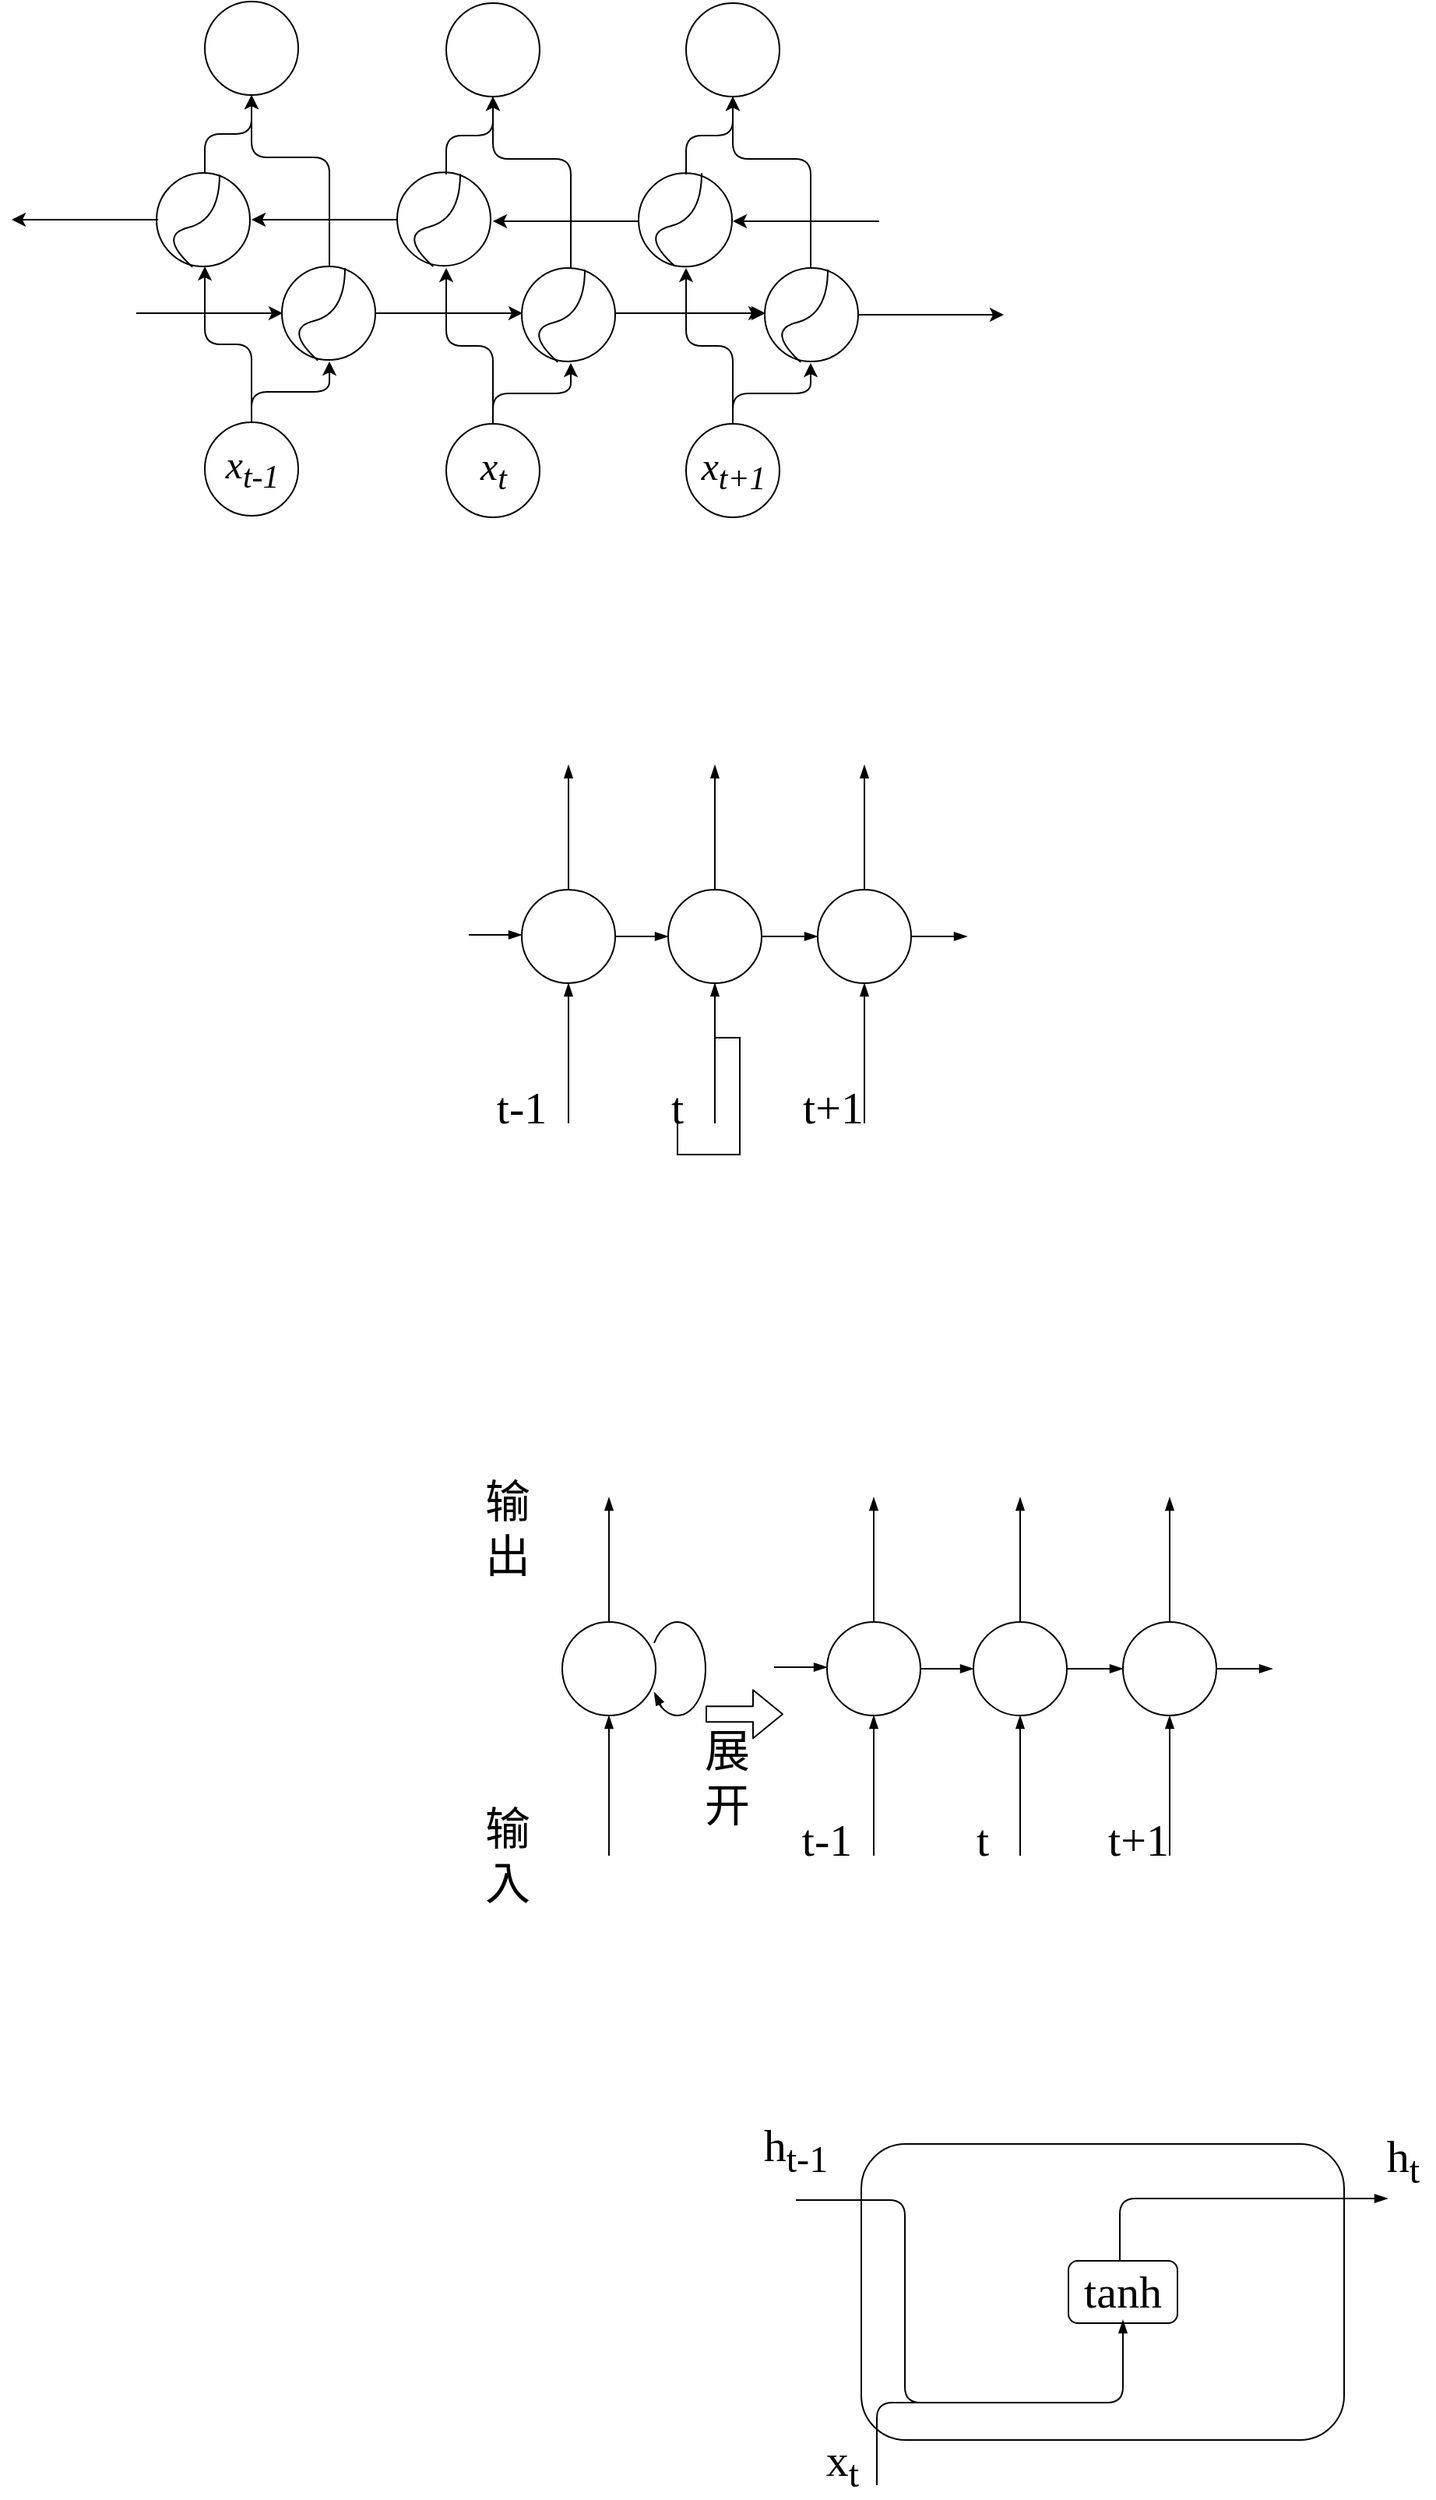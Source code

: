 <mxfile version="12.8.2" type="github">
  <diagram id="_MeufivQ26MiJXYKcV9G" name="Page-1">
    <mxGraphModel dx="1714" dy="1605" grid="1" gridSize="10" guides="1" tooltips="1" connect="1" arrows="1" fold="1" page="1" pageScale="1" pageWidth="827" pageHeight="1169" math="0" shadow="0">
      <root>
        <mxCell id="0" />
        <mxCell id="1" parent="0" />
        <mxCell id="vhjrgtWLvvNyjYg3xXW3-5" value="" style="edgeStyle=orthogonalEdgeStyle;rounded=0;orthogonalLoop=1;jettySize=auto;html=1;endArrow=blockThin;endFill=1;fontFamily=Times New Roman;fontSize=29;" parent="1" source="vhjrgtWLvvNyjYg3xXW3-1" edge="1">
          <mxGeometry relative="1" as="geometry">
            <mxPoint x="330" y="600" as="targetPoint" />
          </mxGeometry>
        </mxCell>
        <mxCell id="vhjrgtWLvvNyjYg3xXW3-1" value="" style="ellipse;whiteSpace=wrap;html=1;aspect=fixed;fontFamily=Times New Roman;fontSize=29;" parent="1" vertex="1">
          <mxGeometry x="300" y="680" width="60" height="60" as="geometry" />
        </mxCell>
        <mxCell id="vhjrgtWLvvNyjYg3xXW3-6" value="" style="endArrow=blockThin;html=1;entryX=0.5;entryY=1;entryDx=0;entryDy=0;endFill=1;fontFamily=Times New Roman;fontSize=29;" parent="1" target="vhjrgtWLvvNyjYg3xXW3-1" edge="1">
          <mxGeometry width="50" height="50" relative="1" as="geometry">
            <mxPoint x="330" y="830" as="sourcePoint" />
            <mxPoint x="310" y="770" as="targetPoint" />
          </mxGeometry>
        </mxCell>
        <mxCell id="vhjrgtWLvvNyjYg3xXW3-7" value="" style="verticalLabelPosition=bottom;verticalAlign=top;html=1;shape=mxgraph.basic.arc;startAngle=0.343;endAngle=0.124;rotation=-180;gradientColor=none;allowArrows=1;fontFamily=Times New Roman;fontSize=29;" parent="1" vertex="1">
          <mxGeometry x="356" y="680" width="36" height="60" as="geometry" />
        </mxCell>
        <mxCell id="vhjrgtWLvvNyjYg3xXW3-8" value="" style="endArrow=blockThin;html=1;endFill=1;fontFamily=Times New Roman;fontSize=29;" parent="1" edge="1">
          <mxGeometry width="50" height="50" relative="1" as="geometry">
            <mxPoint x="364" y="735" as="sourcePoint" />
            <mxPoint x="359" y="725" as="targetPoint" />
          </mxGeometry>
        </mxCell>
        <mxCell id="vhjrgtWLvvNyjYg3xXW3-10" value="" style="edgeStyle=orthogonalEdgeStyle;rounded=0;orthogonalLoop=1;jettySize=auto;html=1;endArrow=blockThin;endFill=1;fontFamily=Times New Roman;fontSize=29;" parent="1" source="vhjrgtWLvvNyjYg3xXW3-11" edge="1">
          <mxGeometry relative="1" as="geometry">
            <mxPoint x="500" y="600" as="targetPoint" />
          </mxGeometry>
        </mxCell>
        <mxCell id="vhjrgtWLvvNyjYg3xXW3-16" value="" style="edgeStyle=orthogonalEdgeStyle;rounded=0;orthogonalLoop=1;jettySize=auto;html=1;endArrow=blockThin;endFill=1;fontFamily=Times New Roman;fontSize=29;" parent="1" source="vhjrgtWLvvNyjYg3xXW3-11" target="vhjrgtWLvvNyjYg3xXW3-14" edge="1">
          <mxGeometry relative="1" as="geometry" />
        </mxCell>
        <mxCell id="vhjrgtWLvvNyjYg3xXW3-11" value="" style="ellipse;whiteSpace=wrap;html=1;aspect=fixed;fontFamily=Times New Roman;fontSize=29;" parent="1" vertex="1">
          <mxGeometry x="470" y="680" width="60" height="60" as="geometry" />
        </mxCell>
        <mxCell id="vhjrgtWLvvNyjYg3xXW3-12" value="" style="endArrow=blockThin;html=1;entryX=0.5;entryY=1;entryDx=0;entryDy=0;endFill=1;fontFamily=Times New Roman;fontSize=29;" parent="1" target="vhjrgtWLvvNyjYg3xXW3-11" edge="1">
          <mxGeometry width="50" height="50" relative="1" as="geometry">
            <mxPoint x="500" y="830" as="sourcePoint" />
            <mxPoint x="480" y="770" as="targetPoint" />
          </mxGeometry>
        </mxCell>
        <mxCell id="vhjrgtWLvvNyjYg3xXW3-13" value="" style="edgeStyle=orthogonalEdgeStyle;rounded=0;orthogonalLoop=1;jettySize=auto;html=1;endArrow=blockThin;endFill=1;fontFamily=Times New Roman;fontSize=29;" parent="1" source="vhjrgtWLvvNyjYg3xXW3-14" edge="1">
          <mxGeometry relative="1" as="geometry">
            <mxPoint x="594" y="600" as="targetPoint" />
          </mxGeometry>
        </mxCell>
        <mxCell id="vhjrgtWLvvNyjYg3xXW3-22" value="" style="edgeStyle=orthogonalEdgeStyle;rounded=0;orthogonalLoop=1;jettySize=auto;html=1;endArrow=blockThin;endFill=1;fontFamily=Times New Roman;fontSize=29;" parent="1" source="vhjrgtWLvvNyjYg3xXW3-14" target="vhjrgtWLvvNyjYg3xXW3-20" edge="1">
          <mxGeometry relative="1" as="geometry" />
        </mxCell>
        <mxCell id="vhjrgtWLvvNyjYg3xXW3-14" value="" style="ellipse;whiteSpace=wrap;html=1;aspect=fixed;fontFamily=Times New Roman;fontSize=29;" parent="1" vertex="1">
          <mxGeometry x="564" y="680" width="60" height="60" as="geometry" />
        </mxCell>
        <mxCell id="vhjrgtWLvvNyjYg3xXW3-15" value="" style="endArrow=blockThin;html=1;entryX=0.5;entryY=1;entryDx=0;entryDy=0;endFill=1;fontFamily=Times New Roman;fontSize=29;" parent="1" target="vhjrgtWLvvNyjYg3xXW3-14" edge="1">
          <mxGeometry width="50" height="50" relative="1" as="geometry">
            <mxPoint x="594" y="830" as="sourcePoint" />
            <mxPoint x="574" y="770" as="targetPoint" />
          </mxGeometry>
        </mxCell>
        <mxCell id="vhjrgtWLvvNyjYg3xXW3-19" value="" style="edgeStyle=orthogonalEdgeStyle;rounded=0;orthogonalLoop=1;jettySize=auto;html=1;endArrow=blockThin;endFill=1;fontFamily=Times New Roman;fontSize=29;" parent="1" source="vhjrgtWLvvNyjYg3xXW3-20" edge="1">
          <mxGeometry relative="1" as="geometry">
            <mxPoint x="690" y="600" as="targetPoint" />
          </mxGeometry>
        </mxCell>
        <mxCell id="vhjrgtWLvvNyjYg3xXW3-20" value="" style="ellipse;whiteSpace=wrap;html=1;aspect=fixed;fontFamily=Times New Roman;fontSize=29;" parent="1" vertex="1">
          <mxGeometry x="660" y="680" width="60" height="60" as="geometry" />
        </mxCell>
        <mxCell id="vhjrgtWLvvNyjYg3xXW3-21" value="" style="endArrow=blockThin;html=1;entryX=0.5;entryY=1;entryDx=0;entryDy=0;endFill=1;fontFamily=Times New Roman;fontSize=29;" parent="1" target="vhjrgtWLvvNyjYg3xXW3-20" edge="1">
          <mxGeometry width="50" height="50" relative="1" as="geometry">
            <mxPoint x="690" y="830" as="sourcePoint" />
            <mxPoint x="670" y="770" as="targetPoint" />
          </mxGeometry>
        </mxCell>
        <mxCell id="vhjrgtWLvvNyjYg3xXW3-23" value="" style="edgeStyle=orthogonalEdgeStyle;rounded=0;orthogonalLoop=1;jettySize=auto;html=1;endArrow=blockThin;endFill=1;fontFamily=Times New Roman;fontSize=29;" parent="1" edge="1">
          <mxGeometry relative="1" as="geometry">
            <mxPoint x="720" y="710" as="sourcePoint" />
            <mxPoint x="756" y="710" as="targetPoint" />
          </mxGeometry>
        </mxCell>
        <mxCell id="vhjrgtWLvvNyjYg3xXW3-24" value="" style="edgeStyle=orthogonalEdgeStyle;rounded=0;orthogonalLoop=1;jettySize=auto;html=1;endArrow=blockThin;endFill=1;fontFamily=Times New Roman;fontSize=29;" parent="1" edge="1">
          <mxGeometry relative="1" as="geometry">
            <mxPoint x="436" y="709" as="sourcePoint" />
            <mxPoint x="470" y="709" as="targetPoint" />
          </mxGeometry>
        </mxCell>
        <mxCell id="vhjrgtWLvvNyjYg3xXW3-25" value="t" style="text;html=1;strokeColor=none;fillColor=none;align=center;verticalAlign=middle;whiteSpace=wrap;rounded=0;fontFamily=Times New Roman;fontSize=29;" parent="1" vertex="1">
          <mxGeometry x="550" y="810" width="40" height="20" as="geometry" />
        </mxCell>
        <mxCell id="vhjrgtWLvvNyjYg3xXW3-26" value="t+1" style="text;html=1;strokeColor=none;fillColor=none;align=center;verticalAlign=middle;whiteSpace=wrap;rounded=0;fontFamily=Times New Roman;fontSize=29;" parent="1" vertex="1">
          <mxGeometry x="650" y="810" width="40" height="20" as="geometry" />
        </mxCell>
        <mxCell id="vhjrgtWLvvNyjYg3xXW3-27" value="t-1" style="text;html=1;strokeColor=none;fillColor=none;align=center;verticalAlign=middle;whiteSpace=wrap;rounded=0;fontFamily=Times New Roman;fontSize=29;" parent="1" vertex="1">
          <mxGeometry x="450" y="810" width="40" height="20" as="geometry" />
        </mxCell>
        <mxCell id="vhjrgtWLvvNyjYg3xXW3-28" value="输入" style="text;html=1;strokeColor=none;fillColor=none;align=center;verticalAlign=middle;whiteSpace=wrap;rounded=0;fontFamily=Times New Roman;fontSize=29;" parent="1" vertex="1">
          <mxGeometry x="240" y="820" width="50" height="20" as="geometry" />
        </mxCell>
        <mxCell id="vhjrgtWLvvNyjYg3xXW3-29" value="输出" style="text;html=1;strokeColor=none;fillColor=none;align=center;verticalAlign=middle;whiteSpace=wrap;rounded=0;fontFamily=Times New Roman;fontSize=29;" parent="1" vertex="1">
          <mxGeometry x="240" y="610" width="50" height="20" as="geometry" />
        </mxCell>
        <mxCell id="vhjrgtWLvvNyjYg3xXW3-30" value="" style="shape=flexArrow;endArrow=classic;html=1;fontFamily=Times New Roman;fontSize=29;" parent="1" edge="1">
          <mxGeometry width="50" height="50" relative="1" as="geometry">
            <mxPoint x="392" y="739.17" as="sourcePoint" />
            <mxPoint x="442" y="739.17" as="targetPoint" />
          </mxGeometry>
        </mxCell>
        <mxCell id="vhjrgtWLvvNyjYg3xXW3-31" value="展开" style="text;html=1;strokeColor=none;fillColor=none;align=center;verticalAlign=middle;whiteSpace=wrap;rounded=0;fontFamily=Times New Roman;fontSize=29;" parent="1" vertex="1">
          <mxGeometry x="380" y="770" width="52" height="20" as="geometry" />
        </mxCell>
        <mxCell id="at8BYEfqDJsYCzzR29zU-4" value="" style="edgeStyle=elbowEdgeStyle;elbow=vertical;endArrow=blockThin;html=1;endFill=1;fontFamily=Times New Roman;fontSize=29;" parent="1" edge="1">
          <mxGeometry width="50" height="50" relative="1" as="geometry">
            <mxPoint x="502" y="1234" as="sourcePoint" />
            <mxPoint x="660" y="1128" as="targetPoint" />
          </mxGeometry>
        </mxCell>
        <mxCell id="at8BYEfqDJsYCzzR29zU-6" value="" style="edgeStyle=elbowEdgeStyle;elbow=horizontal;endArrow=none;html=1;shadow=0;endFill=0;fontFamily=Times New Roman;fontSize=29;" parent="1" edge="1">
          <mxGeometry width="50" height="50" relative="1" as="geometry">
            <mxPoint x="450" y="1051" as="sourcePoint" />
            <mxPoint x="590" y="1181" as="targetPoint" />
          </mxGeometry>
        </mxCell>
        <mxCell id="at8BYEfqDJsYCzzR29zU-9" value="&lt;font style=&quot;font-size: 29px;&quot;&gt;tanh&lt;/font&gt;" style="rounded=1;whiteSpace=wrap;html=1;fillColor=none;fontFamily=Times New Roman;fontSize=29;" parent="1" vertex="1">
          <mxGeometry x="625" y="1090" width="70" height="40" as="geometry" />
        </mxCell>
        <mxCell id="at8BYEfqDJsYCzzR29zU-13" value="" style="endArrow=blockThin;html=1;shadow=0;endFill=1;fontFamily=Times New Roman;fontSize=29;" parent="1" edge="1">
          <mxGeometry width="50" height="50" relative="1" as="geometry">
            <mxPoint x="658" y="1090" as="sourcePoint" />
            <mxPoint x="830" y="1050" as="targetPoint" />
            <Array as="points">
              <mxPoint x="658" y="1050" />
              <mxPoint x="778" y="1050" />
            </Array>
          </mxGeometry>
        </mxCell>
        <mxCell id="at8BYEfqDJsYCzzR29zU-14" value="" style="rounded=1;whiteSpace=wrap;html=1;fillColor=none;fontFamily=Times New Roman;fontSize=29;" parent="1" vertex="1">
          <mxGeometry x="492" y="1015" width="310" height="190" as="geometry" />
        </mxCell>
        <mxCell id="at8BYEfqDJsYCzzR29zU-15" value="x&lt;sub&gt;t&lt;/sub&gt;" style="text;html=1;strokeColor=none;fillColor=none;align=center;verticalAlign=middle;whiteSpace=wrap;rounded=0;fontFamily=Times New Roman;fontSize=29;" parent="1" vertex="1">
          <mxGeometry x="460" y="1210" width="40" height="20" as="geometry" />
        </mxCell>
        <mxCell id="at8BYEfqDJsYCzzR29zU-16" value="h&lt;sub&gt;t-1&lt;/sub&gt;" style="text;html=1;strokeColor=none;fillColor=none;align=center;verticalAlign=middle;whiteSpace=wrap;rounded=0;fontFamily=Times New Roman;fontSize=29;" parent="1" vertex="1">
          <mxGeometry x="420" y="990" width="60" height="55" as="geometry" />
        </mxCell>
        <mxCell id="at8BYEfqDJsYCzzR29zU-17" value="h&lt;sub&gt;t&lt;/sub&gt;" style="text;html=1;strokeColor=none;fillColor=none;align=center;verticalAlign=middle;whiteSpace=wrap;rounded=0;fontFamily=Times New Roman;fontSize=29;" parent="1" vertex="1">
          <mxGeometry x="820" y="1015" width="40" height="20" as="geometry" />
        </mxCell>
        <mxCell id="at8BYEfqDJsYCzzR29zU-19" value="" style="edgeStyle=orthogonalEdgeStyle;rounded=0;orthogonalLoop=1;jettySize=auto;html=1;endArrow=blockThin;endFill=1;fontFamily=Times New Roman;fontSize=29;" parent="1" source="at8BYEfqDJsYCzzR29zU-21" edge="1">
          <mxGeometry relative="1" as="geometry">
            <mxPoint x="304" y="130" as="targetPoint" />
          </mxGeometry>
        </mxCell>
        <mxCell id="at8BYEfqDJsYCzzR29zU-20" value="" style="edgeStyle=orthogonalEdgeStyle;rounded=0;orthogonalLoop=1;jettySize=auto;html=1;endArrow=blockThin;endFill=1;fontFamily=Times New Roman;fontSize=29;" parent="1" source="at8BYEfqDJsYCzzR29zU-21" target="at8BYEfqDJsYCzzR29zU-25" edge="1">
          <mxGeometry relative="1" as="geometry" />
        </mxCell>
        <mxCell id="at8BYEfqDJsYCzzR29zU-21" value="" style="ellipse;whiteSpace=wrap;html=1;aspect=fixed;fontFamily=Times New Roman;fontSize=29;" parent="1" vertex="1">
          <mxGeometry x="274" y="210" width="60" height="60" as="geometry" />
        </mxCell>
        <mxCell id="at8BYEfqDJsYCzzR29zU-22" value="" style="endArrow=blockThin;html=1;entryX=0.5;entryY=1;entryDx=0;entryDy=0;endFill=1;fontFamily=Times New Roman;fontSize=29;" parent="1" target="at8BYEfqDJsYCzzR29zU-21" edge="1">
          <mxGeometry width="50" height="50" relative="1" as="geometry">
            <mxPoint x="304" y="360" as="sourcePoint" />
            <mxPoint x="284" y="300" as="targetPoint" />
          </mxGeometry>
        </mxCell>
        <mxCell id="at8BYEfqDJsYCzzR29zU-23" value="" style="edgeStyle=orthogonalEdgeStyle;rounded=0;orthogonalLoop=1;jettySize=auto;html=1;endArrow=blockThin;endFill=1;fontFamily=Times New Roman;fontSize=29;" parent="1" source="at8BYEfqDJsYCzzR29zU-25" edge="1">
          <mxGeometry relative="1" as="geometry">
            <mxPoint x="398" y="130" as="targetPoint" />
          </mxGeometry>
        </mxCell>
        <mxCell id="at8BYEfqDJsYCzzR29zU-24" value="" style="edgeStyle=orthogonalEdgeStyle;rounded=0;orthogonalLoop=1;jettySize=auto;html=1;endArrow=blockThin;endFill=1;fontFamily=Times New Roman;fontSize=29;" parent="1" source="at8BYEfqDJsYCzzR29zU-25" target="at8BYEfqDJsYCzzR29zU-28" edge="1">
          <mxGeometry relative="1" as="geometry" />
        </mxCell>
        <mxCell id="at8BYEfqDJsYCzzR29zU-25" value="" style="ellipse;whiteSpace=wrap;html=1;aspect=fixed;fontFamily=Times New Roman;fontSize=29;" parent="1" vertex="1">
          <mxGeometry x="368" y="210" width="60" height="60" as="geometry" />
        </mxCell>
        <mxCell id="at8BYEfqDJsYCzzR29zU-26" value="" style="endArrow=blockThin;html=1;entryX=0.5;entryY=1;entryDx=0;entryDy=0;endFill=1;fontFamily=Times New Roman;fontSize=29;" parent="1" target="at8BYEfqDJsYCzzR29zU-25" edge="1">
          <mxGeometry width="50" height="50" relative="1" as="geometry">
            <mxPoint x="398" y="360" as="sourcePoint" />
            <mxPoint x="378" y="300" as="targetPoint" />
          </mxGeometry>
        </mxCell>
        <mxCell id="at8BYEfqDJsYCzzR29zU-27" value="" style="edgeStyle=orthogonalEdgeStyle;rounded=0;orthogonalLoop=1;jettySize=auto;html=1;endArrow=blockThin;endFill=1;fontFamily=Times New Roman;fontSize=29;" parent="1" source="at8BYEfqDJsYCzzR29zU-28" edge="1">
          <mxGeometry relative="1" as="geometry">
            <mxPoint x="494" y="130" as="targetPoint" />
          </mxGeometry>
        </mxCell>
        <mxCell id="at8BYEfqDJsYCzzR29zU-28" value="" style="ellipse;whiteSpace=wrap;html=1;aspect=fixed;fontFamily=Times New Roman;fontSize=29;" parent="1" vertex="1">
          <mxGeometry x="464" y="210" width="60" height="60" as="geometry" />
        </mxCell>
        <mxCell id="at8BYEfqDJsYCzzR29zU-29" value="" style="endArrow=blockThin;html=1;entryX=0.5;entryY=1;entryDx=0;entryDy=0;endFill=1;fontFamily=Times New Roman;fontSize=29;" parent="1" target="at8BYEfqDJsYCzzR29zU-28" edge="1">
          <mxGeometry width="50" height="50" relative="1" as="geometry">
            <mxPoint x="494" y="360" as="sourcePoint" />
            <mxPoint x="474" y="300" as="targetPoint" />
          </mxGeometry>
        </mxCell>
        <mxCell id="at8BYEfqDJsYCzzR29zU-30" value="" style="edgeStyle=orthogonalEdgeStyle;rounded=0;orthogonalLoop=1;jettySize=auto;html=1;endArrow=blockThin;endFill=1;fontFamily=Times New Roman;fontSize=29;" parent="1" edge="1">
          <mxGeometry relative="1" as="geometry">
            <mxPoint x="524" y="240" as="sourcePoint" />
            <mxPoint x="560" y="240" as="targetPoint" />
          </mxGeometry>
        </mxCell>
        <mxCell id="at8BYEfqDJsYCzzR29zU-31" value="" style="edgeStyle=orthogonalEdgeStyle;rounded=0;orthogonalLoop=1;jettySize=auto;html=1;endArrow=blockThin;endFill=1;fontFamily=Times New Roman;fontSize=29;" parent="1" edge="1">
          <mxGeometry relative="1" as="geometry">
            <mxPoint x="240" y="239" as="sourcePoint" />
            <mxPoint x="274" y="239" as="targetPoint" />
          </mxGeometry>
        </mxCell>
        <mxCell id="at8BYEfqDJsYCzzR29zU-182" style="edgeStyle=orthogonalEdgeStyle;rounded=0;orthogonalLoop=1;jettySize=auto;html=1;exitX=0.5;exitY=1;exitDx=0;exitDy=0;shadow=0;endArrow=none;endFill=0;fontFamily=Times New Roman;fontSize=29;" parent="1" source="at8BYEfqDJsYCzzR29zU-32" target="at8BYEfqDJsYCzzR29zU-25" edge="1">
          <mxGeometry relative="1" as="geometry" />
        </mxCell>
        <mxCell id="at8BYEfqDJsYCzzR29zU-32" value="t" style="text;html=1;strokeColor=none;fillColor=none;align=center;verticalAlign=middle;whiteSpace=wrap;rounded=0;fontFamily=Times New Roman;fontSize=29;" parent="1" vertex="1">
          <mxGeometry x="354" y="340" width="40" height="20" as="geometry" />
        </mxCell>
        <mxCell id="at8BYEfqDJsYCzzR29zU-33" value="t+1" style="text;html=1;strokeColor=none;fillColor=none;align=center;verticalAlign=middle;whiteSpace=wrap;rounded=0;fontFamily=Times New Roman;fontSize=29;" parent="1" vertex="1">
          <mxGeometry x="454" y="340" width="40" height="20" as="geometry" />
        </mxCell>
        <mxCell id="at8BYEfqDJsYCzzR29zU-34" value="t-1" style="text;html=1;strokeColor=none;fillColor=none;align=center;verticalAlign=middle;whiteSpace=wrap;rounded=0;fontFamily=Times New Roman;fontSize=29;" parent="1" vertex="1">
          <mxGeometry x="254" y="340" width="40" height="20" as="geometry" />
        </mxCell>
        <mxCell id="at8BYEfqDJsYCzzR29zU-37" value="" style="edgeStyle=orthogonalEdgeStyle;rounded=0;orthogonalLoop=1;jettySize=auto;html=1;fontSize=25;fontStyle=2;exitX=0;exitY=0.5;exitDx=0;exitDy=0;fontFamily=Times New Roman;" parent="1" edge="1">
          <mxGeometry relative="1" as="geometry">
            <mxPoint x="40.5" y="-220" as="sourcePoint" />
            <mxPoint x="-53.5" y="-220" as="targetPoint" />
          </mxGeometry>
        </mxCell>
        <mxCell id="at8BYEfqDJsYCzzR29zU-45" value="x&lt;sub&gt;t-1&lt;/sub&gt;" style="ellipse;whiteSpace=wrap;html=1;aspect=fixed;fontSize=25;fontStyle=2;fontFamily=Times New Roman;fillColor=none;" parent="1" vertex="1">
          <mxGeometry x="70.5" y="-90" width="60" height="60" as="geometry" />
        </mxCell>
        <mxCell id="at8BYEfqDJsYCzzR29zU-48" value="" style="edgeStyle=elbowEdgeStyle;elbow=vertical;endArrow=classic;html=1;fontSize=25;fontStyle=2;fontFamily=Times New Roman;" parent="1" edge="1">
          <mxGeometry width="50" height="50" relative="1" as="geometry">
            <mxPoint x="100.5" y="-90" as="sourcePoint" />
            <mxPoint x="150.5" y="-129" as="targetPoint" />
          </mxGeometry>
        </mxCell>
        <mxCell id="at8BYEfqDJsYCzzR29zU-49" value="" style="edgeStyle=elbowEdgeStyle;elbow=vertical;endArrow=classic;html=1;fontSize=25;fontStyle=2;fontFamily=Times New Roman;" parent="1" edge="1">
          <mxGeometry width="50" height="50" relative="1" as="geometry">
            <mxPoint x="100.5" y="-90" as="sourcePoint" />
            <mxPoint x="70.5" y="-190" as="targetPoint" />
          </mxGeometry>
        </mxCell>
        <mxCell id="at8BYEfqDJsYCzzR29zU-50" value="" style="edgeStyle=elbowEdgeStyle;elbow=vertical;endArrow=classic;html=1;fontSize=25;fontStyle=2;fontFamily=Times New Roman;" parent="1" edge="1">
          <mxGeometry width="50" height="50" relative="1" as="geometry">
            <mxPoint x="70.5" y="-250" as="sourcePoint" />
            <mxPoint x="100.5" y="-300" as="targetPoint" />
          </mxGeometry>
        </mxCell>
        <mxCell id="at8BYEfqDJsYCzzR29zU-51" value="" style="edgeStyle=elbowEdgeStyle;elbow=vertical;endArrow=classic;html=1;fontSize=25;fontStyle=2;fontFamily=Times New Roman;" parent="1" edge="1">
          <mxGeometry width="50" height="50" relative="1" as="geometry">
            <mxPoint x="150.5" y="-190" as="sourcePoint" />
            <mxPoint x="100.5" y="-300" as="targetPoint" />
            <Array as="points">
              <mxPoint x="130.5" y="-260" />
            </Array>
          </mxGeometry>
        </mxCell>
        <mxCell id="at8BYEfqDJsYCzzR29zU-52" value="" style="ellipse;whiteSpace=wrap;html=1;aspect=fixed;fontSize=25;fontStyle=2;fontFamily=Times New Roman;fillColor=none;" parent="1" vertex="1">
          <mxGeometry x="70.5" y="-360" width="60" height="60" as="geometry" />
        </mxCell>
        <mxCell id="at8BYEfqDJsYCzzR29zU-53" value="" style="endArrow=classic;html=1;exitX=1;exitY=0.5;exitDx=0;exitDy=0;entryX=0;entryY=0.5;entryDx=0;entryDy=0;fontSize=25;fontStyle=2;fontFamily=Times New Roman;" parent="1" edge="1">
          <mxGeometry width="50" height="50" relative="1" as="geometry">
            <mxPoint x="26.5" y="-160" as="sourcePoint" />
            <mxPoint x="120.5" y="-160" as="targetPoint" />
          </mxGeometry>
        </mxCell>
        <mxCell id="at8BYEfqDJsYCzzR29zU-54" value="" style="endArrow=classic;html=1;exitX=1;exitY=0.5;exitDx=0;exitDy=0;entryX=0;entryY=0.5;entryDx=0;entryDy=0;fontSize=25;fontStyle=2;fontFamily=Times New Roman;" parent="1" edge="1">
          <mxGeometry width="50" height="50" relative="1" as="geometry">
            <mxPoint x="180.5" y="-160" as="sourcePoint" />
            <mxPoint x="274.5" y="-160" as="targetPoint" />
          </mxGeometry>
        </mxCell>
        <mxCell id="at8BYEfqDJsYCzzR29zU-55" value="" style="endArrow=classic;html=1;exitX=1;exitY=0.5;exitDx=0;exitDy=0;entryX=0;entryY=0.5;entryDx=0;entryDy=0;fontSize=25;fontStyle=2;fontFamily=Times New Roman;" parent="1" edge="1">
          <mxGeometry width="50" height="50" relative="1" as="geometry">
            <mxPoint x="194.5" y="-220" as="sourcePoint" />
            <mxPoint x="100.5" y="-220" as="targetPoint" />
          </mxGeometry>
        </mxCell>
        <mxCell id="at8BYEfqDJsYCzzR29zU-97" value="" style="ellipse;whiteSpace=wrap;html=1;aspect=fixed;fontSize=25;fontStyle=2;fontFamily=Times New Roman;fillColor=none;" parent="1" vertex="1">
          <mxGeometry x="39.5" y="-250" width="60" height="60" as="geometry" />
        </mxCell>
        <mxCell id="at8BYEfqDJsYCzzR29zU-154" value="x&lt;sub&gt;t&lt;/sub&gt;" style="ellipse;whiteSpace=wrap;html=1;aspect=fixed;fontSize=25;fontStyle=2;fontFamily=Times New Roman;fillColor=none;" parent="1" vertex="1">
          <mxGeometry x="225.5" y="-89" width="60" height="60" as="geometry" />
        </mxCell>
        <mxCell id="at8BYEfqDJsYCzzR29zU-155" value="" style="edgeStyle=elbowEdgeStyle;elbow=vertical;endArrow=classic;html=1;fontSize=25;fontStyle=2;fontFamily=Times New Roman;" parent="1" edge="1">
          <mxGeometry width="50" height="50" relative="1" as="geometry">
            <mxPoint x="255.5" y="-89" as="sourcePoint" />
            <mxPoint x="305.5" y="-128" as="targetPoint" />
          </mxGeometry>
        </mxCell>
        <mxCell id="at8BYEfqDJsYCzzR29zU-156" value="" style="edgeStyle=elbowEdgeStyle;elbow=vertical;endArrow=classic;html=1;fontSize=25;fontStyle=2;fontFamily=Times New Roman;" parent="1" edge="1">
          <mxGeometry width="50" height="50" relative="1" as="geometry">
            <mxPoint x="255.5" y="-89" as="sourcePoint" />
            <mxPoint x="225.5" y="-189" as="targetPoint" />
          </mxGeometry>
        </mxCell>
        <mxCell id="at8BYEfqDJsYCzzR29zU-157" value="" style="edgeStyle=elbowEdgeStyle;elbow=vertical;endArrow=classic;html=1;fontSize=25;fontStyle=2;fontFamily=Times New Roman;" parent="1" edge="1">
          <mxGeometry width="50" height="50" relative="1" as="geometry">
            <mxPoint x="225.5" y="-249" as="sourcePoint" />
            <mxPoint x="255.5" y="-299" as="targetPoint" />
          </mxGeometry>
        </mxCell>
        <mxCell id="at8BYEfqDJsYCzzR29zU-158" value="" style="edgeStyle=elbowEdgeStyle;elbow=vertical;endArrow=classic;html=1;fontSize=25;fontStyle=2;fontFamily=Times New Roman;" parent="1" edge="1">
          <mxGeometry width="50" height="50" relative="1" as="geometry">
            <mxPoint x="305.5" y="-189" as="sourcePoint" />
            <mxPoint x="255.5" y="-299" as="targetPoint" />
            <Array as="points">
              <mxPoint x="285.5" y="-259" />
            </Array>
          </mxGeometry>
        </mxCell>
        <mxCell id="at8BYEfqDJsYCzzR29zU-159" value="" style="ellipse;whiteSpace=wrap;html=1;aspect=fixed;fontSize=25;fontStyle=2;fontFamily=Times New Roman;fillColor=none;" parent="1" vertex="1">
          <mxGeometry x="225.5" y="-359" width="60" height="60" as="geometry" />
        </mxCell>
        <mxCell id="at8BYEfqDJsYCzzR29zU-161" value="" style="endArrow=classic;html=1;exitX=1;exitY=0.5;exitDx=0;exitDy=0;entryX=0;entryY=0.5;entryDx=0;entryDy=0;fontSize=25;fontStyle=2;fontFamily=Times New Roman;" parent="1" edge="1">
          <mxGeometry width="50" height="50" relative="1" as="geometry">
            <mxPoint x="336.5" y="-160" as="sourcePoint" />
            <mxPoint x="430.5" y="-160" as="targetPoint" />
          </mxGeometry>
        </mxCell>
        <mxCell id="at8BYEfqDJsYCzzR29zU-162" value="" style="endArrow=classic;html=1;exitX=1;exitY=0.5;exitDx=0;exitDy=0;entryX=0;entryY=0.5;entryDx=0;entryDy=0;fontSize=25;fontStyle=2;fontFamily=Times New Roman;" parent="1" edge="1">
          <mxGeometry width="50" height="50" relative="1" as="geometry">
            <mxPoint x="349.5" y="-219" as="sourcePoint" />
            <mxPoint x="255.5" y="-219" as="targetPoint" />
          </mxGeometry>
        </mxCell>
        <mxCell id="at8BYEfqDJsYCzzR29zU-169" value="" style="endArrow=classic;html=1;exitX=1;exitY=0.5;exitDx=0;exitDy=0;entryX=0;entryY=0.5;entryDx=0;entryDy=0;fontSize=25;fontStyle=2;fontFamily=Times New Roman;" parent="1" edge="1">
          <mxGeometry width="50" height="50" relative="1" as="geometry">
            <mxPoint x="334.5" y="-160" as="sourcePoint" />
            <mxPoint x="428.5" y="-160" as="targetPoint" />
          </mxGeometry>
        </mxCell>
        <mxCell id="at8BYEfqDJsYCzzR29zU-170" value="x&lt;sub&gt;t+1&lt;/sub&gt;" style="ellipse;whiteSpace=wrap;html=1;aspect=fixed;fontSize=25;fontStyle=2;fontFamily=Times New Roman;fillColor=none;" parent="1" vertex="1">
          <mxGeometry x="379.5" y="-89" width="60" height="60" as="geometry" />
        </mxCell>
        <mxCell id="at8BYEfqDJsYCzzR29zU-171" value="" style="edgeStyle=elbowEdgeStyle;elbow=vertical;endArrow=classic;html=1;fontSize=25;fontStyle=2;fontFamily=Times New Roman;" parent="1" edge="1">
          <mxGeometry width="50" height="50" relative="1" as="geometry">
            <mxPoint x="409.5" y="-89" as="sourcePoint" />
            <mxPoint x="459.5" y="-128" as="targetPoint" />
          </mxGeometry>
        </mxCell>
        <mxCell id="at8BYEfqDJsYCzzR29zU-172" value="" style="edgeStyle=elbowEdgeStyle;elbow=vertical;endArrow=classic;html=1;fontSize=25;fontStyle=2;fontFamily=Times New Roman;" parent="1" edge="1">
          <mxGeometry width="50" height="50" relative="1" as="geometry">
            <mxPoint x="409.5" y="-89" as="sourcePoint" />
            <mxPoint x="379.5" y="-189" as="targetPoint" />
          </mxGeometry>
        </mxCell>
        <mxCell id="at8BYEfqDJsYCzzR29zU-173" value="" style="edgeStyle=elbowEdgeStyle;elbow=vertical;endArrow=classic;html=1;fontSize=25;fontStyle=2;fontFamily=Times New Roman;" parent="1" edge="1">
          <mxGeometry width="50" height="50" relative="1" as="geometry">
            <mxPoint x="379.5" y="-249" as="sourcePoint" />
            <mxPoint x="409.5" y="-299" as="targetPoint" />
          </mxGeometry>
        </mxCell>
        <mxCell id="at8BYEfqDJsYCzzR29zU-174" value="" style="edgeStyle=elbowEdgeStyle;elbow=vertical;endArrow=classic;html=1;fontSize=25;fontStyle=2;fontFamily=Times New Roman;" parent="1" edge="1">
          <mxGeometry width="50" height="50" relative="1" as="geometry">
            <mxPoint x="459.5" y="-189" as="sourcePoint" />
            <mxPoint x="409.5" y="-299" as="targetPoint" />
            <Array as="points">
              <mxPoint x="439.5" y="-259" />
            </Array>
          </mxGeometry>
        </mxCell>
        <mxCell id="at8BYEfqDJsYCzzR29zU-175" value="" style="ellipse;whiteSpace=wrap;html=1;aspect=fixed;fontSize=25;fontStyle=2;fontFamily=Times New Roman;fillColor=none;" parent="1" vertex="1">
          <mxGeometry x="379.5" y="-359" width="60" height="60" as="geometry" />
        </mxCell>
        <mxCell id="at8BYEfqDJsYCzzR29zU-177" value="" style="endArrow=classic;html=1;exitX=1;exitY=0.5;exitDx=0;exitDy=0;entryX=0;entryY=0.5;entryDx=0;entryDy=0;fontSize=25;fontStyle=2;fontFamily=Times New Roman;" parent="1" edge="1">
          <mxGeometry width="50" height="50" relative="1" as="geometry">
            <mxPoint x="489.5" y="-159" as="sourcePoint" />
            <mxPoint x="583.5" y="-159" as="targetPoint" />
          </mxGeometry>
        </mxCell>
        <mxCell id="at8BYEfqDJsYCzzR29zU-178" value="" style="endArrow=classic;html=1;exitX=1;exitY=0.5;exitDx=0;exitDy=0;entryX=0;entryY=0.5;entryDx=0;entryDy=0;fontSize=25;fontStyle=2;fontFamily=Times New Roman;" parent="1" edge="1">
          <mxGeometry width="50" height="50" relative="1" as="geometry">
            <mxPoint x="503.5" y="-219" as="sourcePoint" />
            <mxPoint x="409.5" y="-219" as="targetPoint" />
          </mxGeometry>
        </mxCell>
        <mxCell id="AxJUkxd2ZCpq7rPH4IUZ-1" value="" style="curved=1;endArrow=none;html=1;endFill=0;exitX=0.385;exitY=1.007;exitDx=0;exitDy=0;exitPerimeter=0;" edge="1" parent="1">
          <mxGeometry width="50" height="50" relative="1" as="geometry">
            <mxPoint x="62.6" y="-189.58" as="sourcePoint" />
            <mxPoint x="80" y="-249" as="targetPoint" />
            <Array as="points">
              <mxPoint x="40" y="-210" />
              <mxPoint x="80" y="-220" />
            </Array>
          </mxGeometry>
        </mxCell>
        <mxCell id="AxJUkxd2ZCpq7rPH4IUZ-3" value="" style="ellipse;whiteSpace=wrap;html=1;aspect=fixed;fontSize=25;fontStyle=2;fontFamily=Times New Roman;fillColor=none;" vertex="1" parent="1">
          <mxGeometry x="120" y="-190" width="60" height="60" as="geometry" />
        </mxCell>
        <mxCell id="AxJUkxd2ZCpq7rPH4IUZ-4" value="" style="curved=1;endArrow=none;html=1;endFill=0;exitX=0.385;exitY=1.007;exitDx=0;exitDy=0;exitPerimeter=0;" edge="1" parent="1">
          <mxGeometry width="50" height="50" relative="1" as="geometry">
            <mxPoint x="143.1" y="-129.58" as="sourcePoint" />
            <mxPoint x="160.5" y="-189" as="targetPoint" />
            <Array as="points">
              <mxPoint x="120.5" y="-150" />
              <mxPoint x="160.5" y="-160" />
            </Array>
          </mxGeometry>
        </mxCell>
        <mxCell id="AxJUkxd2ZCpq7rPH4IUZ-5" value="" style="ellipse;whiteSpace=wrap;html=1;aspect=fixed;fontSize=25;fontStyle=2;fontFamily=Times New Roman;fillColor=none;" vertex="1" parent="1">
          <mxGeometry x="194" y="-250.42" width="60" height="60" as="geometry" />
        </mxCell>
        <mxCell id="AxJUkxd2ZCpq7rPH4IUZ-6" value="" style="curved=1;endArrow=none;html=1;endFill=0;exitX=0.385;exitY=1.007;exitDx=0;exitDy=0;exitPerimeter=0;" edge="1" parent="1">
          <mxGeometry width="50" height="50" relative="1" as="geometry">
            <mxPoint x="217.1" y="-190.0" as="sourcePoint" />
            <mxPoint x="234.5" y="-249.42" as="targetPoint" />
            <Array as="points">
              <mxPoint x="194.5" y="-210.42" />
              <mxPoint x="234.5" y="-220.42" />
            </Array>
          </mxGeometry>
        </mxCell>
        <mxCell id="AxJUkxd2ZCpq7rPH4IUZ-7" value="" style="ellipse;whiteSpace=wrap;html=1;aspect=fixed;fontSize=25;fontStyle=2;fontFamily=Times New Roman;fillColor=none;" vertex="1" parent="1">
          <mxGeometry x="274" y="-189" width="60" height="60" as="geometry" />
        </mxCell>
        <mxCell id="AxJUkxd2ZCpq7rPH4IUZ-8" value="" style="curved=1;endArrow=none;html=1;endFill=0;exitX=0.385;exitY=1.007;exitDx=0;exitDy=0;exitPerimeter=0;" edge="1" parent="1">
          <mxGeometry width="50" height="50" relative="1" as="geometry">
            <mxPoint x="297.1" y="-128.58" as="sourcePoint" />
            <mxPoint x="314.5" y="-188" as="targetPoint" />
            <Array as="points">
              <mxPoint x="274.5" y="-149" />
              <mxPoint x="314.5" y="-159" />
            </Array>
          </mxGeometry>
        </mxCell>
        <mxCell id="AxJUkxd2ZCpq7rPH4IUZ-9" value="" style="ellipse;whiteSpace=wrap;html=1;aspect=fixed;fontSize=25;fontStyle=2;fontFamily=Times New Roman;fillColor=none;" vertex="1" parent="1">
          <mxGeometry x="349" y="-249.84" width="60" height="60" as="geometry" />
        </mxCell>
        <mxCell id="AxJUkxd2ZCpq7rPH4IUZ-10" value="" style="curved=1;endArrow=none;html=1;endFill=0;exitX=0.385;exitY=1.007;exitDx=0;exitDy=0;exitPerimeter=0;" edge="1" parent="1">
          <mxGeometry width="50" height="50" relative="1" as="geometry">
            <mxPoint x="372.1" y="-190.42" as="sourcePoint" />
            <mxPoint x="389.5" y="-249.84" as="targetPoint" />
            <Array as="points">
              <mxPoint x="349.5" y="-210.84" />
              <mxPoint x="389.5" y="-220.84" />
            </Array>
          </mxGeometry>
        </mxCell>
        <mxCell id="AxJUkxd2ZCpq7rPH4IUZ-11" value="" style="ellipse;whiteSpace=wrap;html=1;aspect=fixed;fontSize=25;fontStyle=2;fontFamily=Times New Roman;fillColor=none;" vertex="1" parent="1">
          <mxGeometry x="430" y="-189" width="60" height="60" as="geometry" />
        </mxCell>
        <mxCell id="AxJUkxd2ZCpq7rPH4IUZ-12" value="" style="curved=1;endArrow=none;html=1;endFill=0;exitX=0.385;exitY=1.007;exitDx=0;exitDy=0;exitPerimeter=0;" edge="1" parent="1">
          <mxGeometry width="50" height="50" relative="1" as="geometry">
            <mxPoint x="453.1" y="-128.58" as="sourcePoint" />
            <mxPoint x="470.5" y="-188" as="targetPoint" />
            <Array as="points">
              <mxPoint x="430.5" y="-149" />
              <mxPoint x="470.5" y="-159" />
            </Array>
          </mxGeometry>
        </mxCell>
      </root>
    </mxGraphModel>
  </diagram>
</mxfile>

